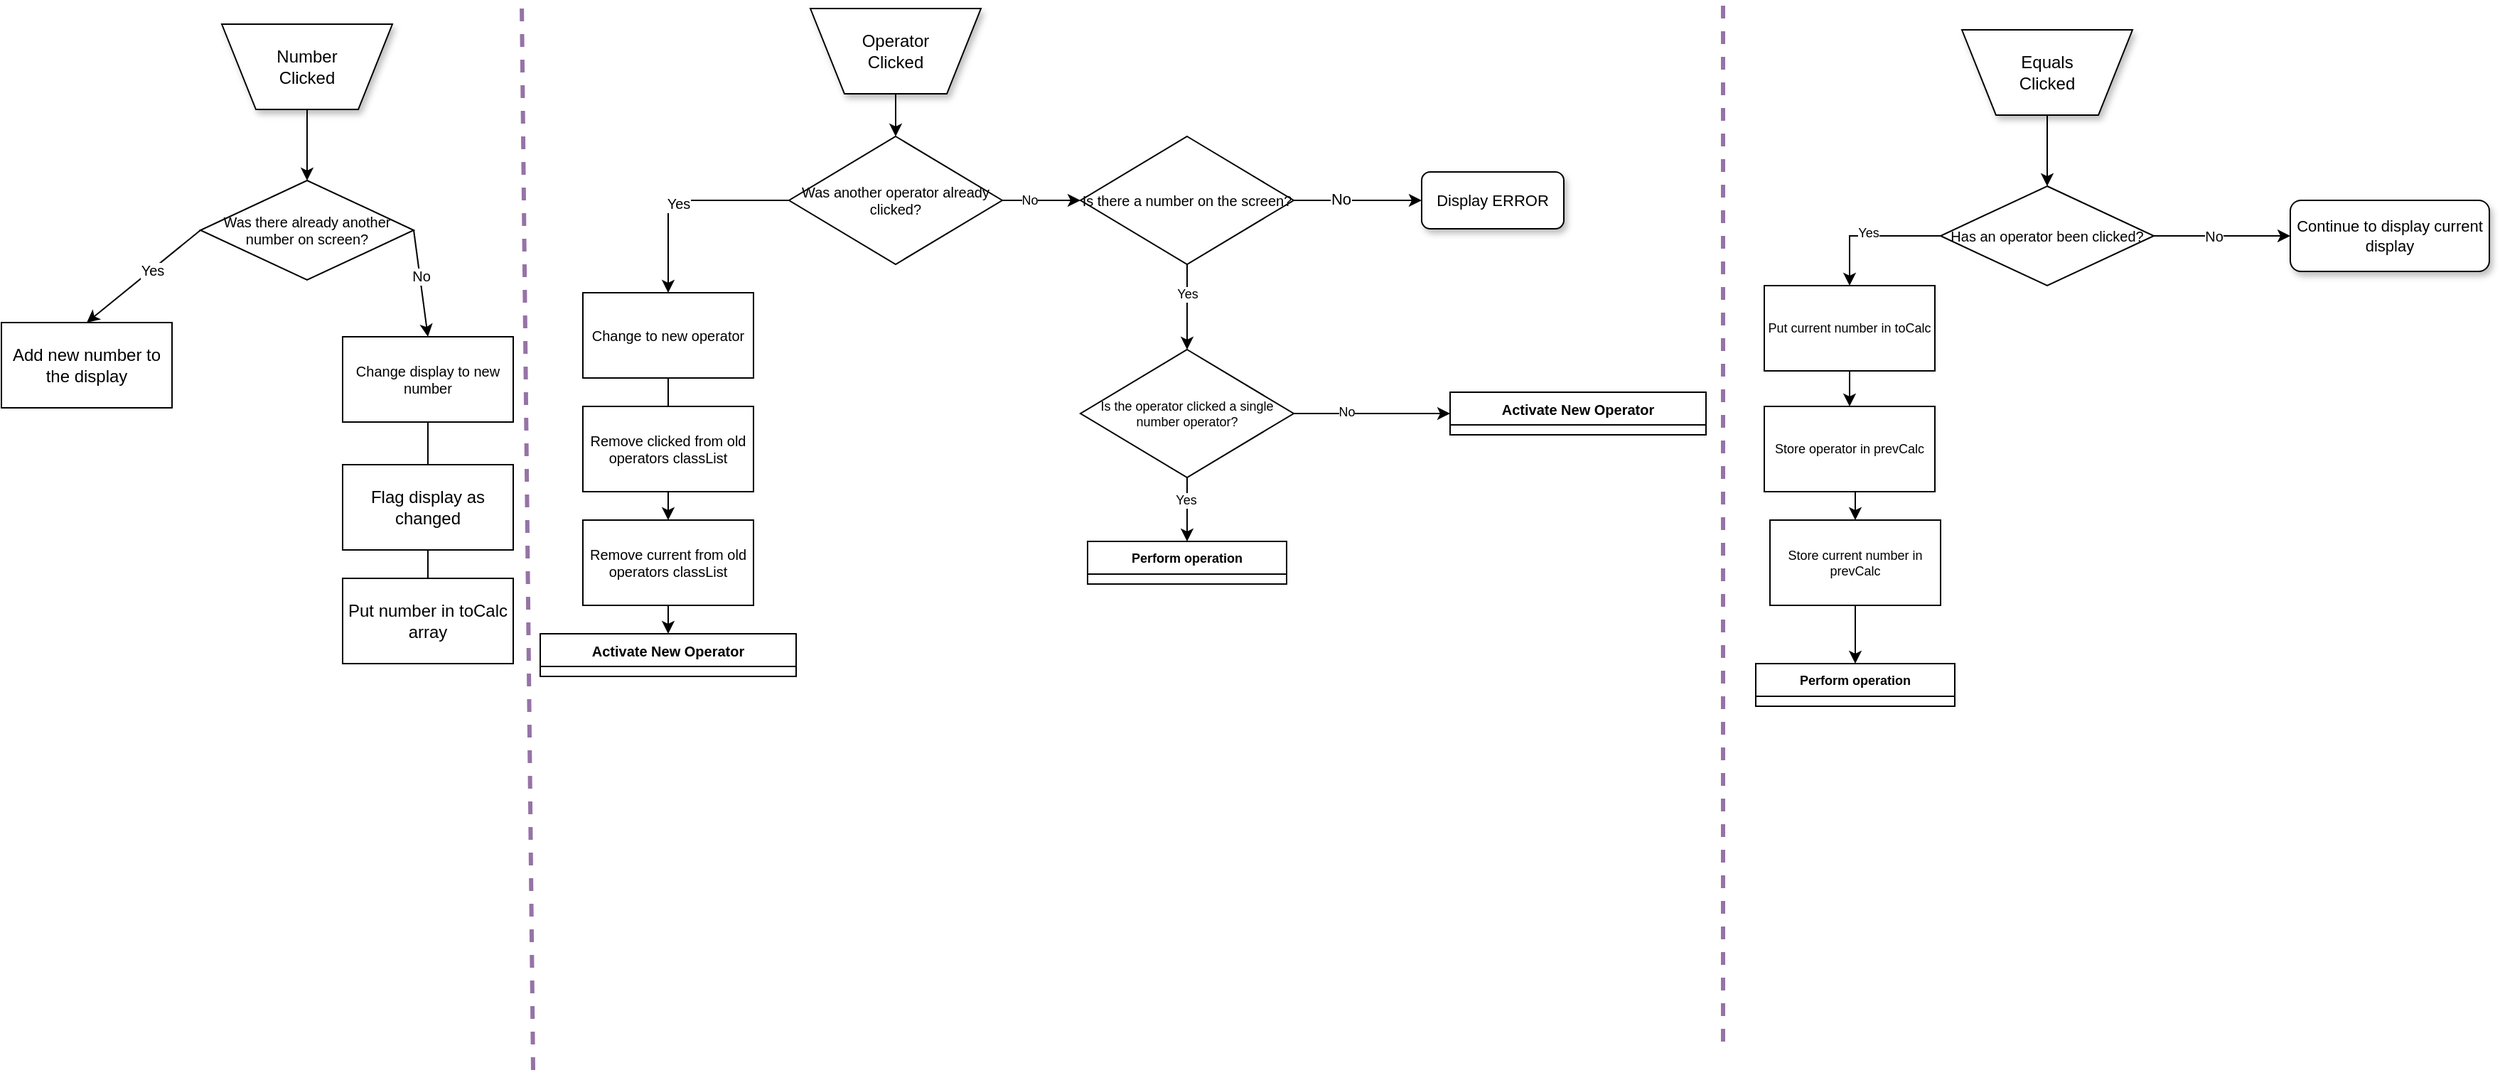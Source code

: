 <mxfile version="20.7.4" type="github">
  <diagram name="Page-1" id="edf60f1a-56cd-e834-aa8a-f176f3a09ee4">
    <mxGraphModel dx="2297" dy="2175" grid="1" gridSize="10" guides="1" tooltips="1" connect="1" arrows="1" fold="1" page="1" pageScale="1" pageWidth="1100" pageHeight="850" background="none" math="0" shadow="0">
      <root>
        <mxCell id="0" />
        <mxCell id="1" parent="0" />
        <mxCell id="Vs-fL6fA8awQTauuGviB-46" value="" style="group" vertex="1" connectable="0" parent="1">
          <mxGeometry x="20" y="11" width="360" height="450" as="geometry" />
        </mxCell>
        <mxCell id="VzjLReBIxwQ-Byek0vGd-2" value="&lt;div&gt;Number &lt;br&gt;&lt;/div&gt;&lt;div&gt;Clicked&lt;/div&gt;" style="shape=trapezoid;html=1;rounded=0;shadow=1;labelBackgroundColor=none;strokeWidth=1;fontFamily=Helvetica;fontSize=12;align=center;flipV=1;whiteSpace=wrap;" parent="Vs-fL6fA8awQTauuGviB-46" vertex="1">
          <mxGeometry x="155" width="120" height="60" as="geometry" />
        </mxCell>
        <mxCell id="VzjLReBIxwQ-Byek0vGd-3" value="Add new number to the display" style="rounded=0;whiteSpace=wrap;html=1;" parent="Vs-fL6fA8awQTauuGviB-46" vertex="1">
          <mxGeometry y="210" width="120" height="60" as="geometry" />
        </mxCell>
        <mxCell id="VzjLReBIxwQ-Byek0vGd-4" value="Flag display as changed" style="rounded=0;whiteSpace=wrap;html=1;fontFamily=Helvetica;fontSize=12;" parent="Vs-fL6fA8awQTauuGviB-46" vertex="1">
          <mxGeometry x="240" y="310" width="120" height="60" as="geometry" />
        </mxCell>
        <mxCell id="VzjLReBIxwQ-Byek0vGd-5" value="Put number in toCalc array" style="rounded=0;whiteSpace=wrap;html=1;fontFamily=Helvetica;fontSize=12;" parent="Vs-fL6fA8awQTauuGviB-46" vertex="1">
          <mxGeometry x="240" y="390" width="120" height="60" as="geometry" />
        </mxCell>
        <mxCell id="VzjLReBIxwQ-Byek0vGd-11" value="Was there already another number on screen?" style="rhombus;whiteSpace=wrap;html=1;fontFamily=Helvetica;fontSize=10;" parent="Vs-fL6fA8awQTauuGviB-46" vertex="1">
          <mxGeometry x="140" y="110" width="150" height="70" as="geometry" />
        </mxCell>
        <mxCell id="VzjLReBIxwQ-Byek0vGd-12" value="" style="endArrow=classic;html=1;rounded=0;fontFamily=Helvetica;fontSize=10;exitX=0.5;exitY=1;exitDx=0;exitDy=0;entryX=0.5;entryY=0;entryDx=0;entryDy=0;" parent="Vs-fL6fA8awQTauuGviB-46" source="VzjLReBIxwQ-Byek0vGd-2" target="VzjLReBIxwQ-Byek0vGd-11" edge="1">
          <mxGeometry width="50" height="50" relative="1" as="geometry">
            <mxPoint x="190" y="280" as="sourcePoint" />
            <mxPoint x="220" y="100" as="targetPoint" />
          </mxGeometry>
        </mxCell>
        <mxCell id="VzjLReBIxwQ-Byek0vGd-13" value="" style="endArrow=classic;html=1;rounded=0;fontFamily=Helvetica;fontSize=10;exitX=0;exitY=0.5;exitDx=0;exitDy=0;entryX=0.5;entryY=0;entryDx=0;entryDy=0;" parent="Vs-fL6fA8awQTauuGviB-46" source="VzjLReBIxwQ-Byek0vGd-11" target="VzjLReBIxwQ-Byek0vGd-3" edge="1">
          <mxGeometry width="50" height="50" relative="1" as="geometry">
            <mxPoint x="190" y="280" as="sourcePoint" />
            <mxPoint x="240" y="230" as="targetPoint" />
          </mxGeometry>
        </mxCell>
        <mxCell id="VzjLReBIxwQ-Byek0vGd-14" value="Yes" style="edgeLabel;html=1;align=center;verticalAlign=middle;resizable=0;points=[];fontSize=10;fontFamily=Helvetica;" parent="VzjLReBIxwQ-Byek0vGd-13" vertex="1" connectable="0">
          <mxGeometry x="-0.137" relative="1" as="geometry">
            <mxPoint as="offset" />
          </mxGeometry>
        </mxCell>
        <mxCell id="VzjLReBIxwQ-Byek0vGd-17" value="" style="endArrow=classic;html=1;rounded=0;fontFamily=Helvetica;fontSize=10;exitX=1;exitY=0.5;exitDx=0;exitDy=0;" parent="Vs-fL6fA8awQTauuGviB-46" source="VzjLReBIxwQ-Byek0vGd-11" edge="1">
          <mxGeometry width="50" height="50" relative="1" as="geometry">
            <mxPoint x="310" y="205" as="sourcePoint" />
            <mxPoint x="300" y="220" as="targetPoint" />
          </mxGeometry>
        </mxCell>
        <mxCell id="VzjLReBIxwQ-Byek0vGd-18" value="No" style="edgeLabel;html=1;align=center;verticalAlign=middle;resizable=0;points=[];fontSize=10;fontFamily=Helvetica;" parent="VzjLReBIxwQ-Byek0vGd-17" vertex="1" connectable="0">
          <mxGeometry x="-0.137" relative="1" as="geometry">
            <mxPoint as="offset" />
          </mxGeometry>
        </mxCell>
        <mxCell id="VzjLReBIxwQ-Byek0vGd-19" value="Change display to new number" style="rounded=0;whiteSpace=wrap;html=1;fontFamily=Helvetica;fontSize=10;" parent="Vs-fL6fA8awQTauuGviB-46" vertex="1">
          <mxGeometry x="240" y="220" width="120" height="60" as="geometry" />
        </mxCell>
        <mxCell id="VzjLReBIxwQ-Byek0vGd-20" value="" style="endArrow=none;html=1;rounded=0;fontFamily=Helvetica;fontSize=10;entryX=0.5;entryY=1;entryDx=0;entryDy=0;exitX=0.5;exitY=0;exitDx=0;exitDy=0;" parent="Vs-fL6fA8awQTauuGviB-46" source="VzjLReBIxwQ-Byek0vGd-4" target="VzjLReBIxwQ-Byek0vGd-19" edge="1">
          <mxGeometry width="50" height="50" relative="1" as="geometry">
            <mxPoint x="140" y="300" as="sourcePoint" />
            <mxPoint x="190" y="250" as="targetPoint" />
          </mxGeometry>
        </mxCell>
        <mxCell id="VzjLReBIxwQ-Byek0vGd-21" value="" style="endArrow=none;html=1;rounded=0;fontFamily=Helvetica;fontSize=10;entryX=0.5;entryY=1;entryDx=0;entryDy=0;exitX=0.5;exitY=0;exitDx=0;exitDy=0;" parent="Vs-fL6fA8awQTauuGviB-46" source="VzjLReBIxwQ-Byek0vGd-5" target="VzjLReBIxwQ-Byek0vGd-4" edge="1">
          <mxGeometry width="50" height="50" relative="1" as="geometry">
            <mxPoint x="140" y="300" as="sourcePoint" />
            <mxPoint x="190" y="250" as="targetPoint" />
          </mxGeometry>
        </mxCell>
        <mxCell id="Vs-fL6fA8awQTauuGviB-47" value="" style="endArrow=none;dashed=1;html=1;rounded=0;fontFamily=Helvetica;fontSize=9;fillColor=#e1d5e7;strokeColor=#9673a6;strokeWidth=3;" edge="1" parent="1">
          <mxGeometry width="50" height="50" relative="1" as="geometry">
            <mxPoint x="394" y="747" as="sourcePoint" />
            <mxPoint x="386" y="-4" as="targetPoint" />
          </mxGeometry>
        </mxCell>
        <mxCell id="Vs-fL6fA8awQTauuGviB-49" value="" style="endArrow=none;dashed=1;html=1;rounded=0;fontFamily=Helvetica;fontSize=9;fillColor=#e1d5e7;strokeColor=#9673a6;strokeWidth=3;" edge="1" parent="1">
          <mxGeometry width="50" height="50" relative="1" as="geometry">
            <mxPoint x="1231" y="727" as="sourcePoint" />
            <mxPoint x="1231" y="-3" as="targetPoint" />
          </mxGeometry>
        </mxCell>
        <mxCell id="Vs-fL6fA8awQTauuGviB-51" value="&lt;div&gt;Equals &lt;br&gt;&lt;/div&gt;&lt;div&gt;Clicked&lt;/div&gt;" style="shape=trapezoid;html=1;rounded=0;shadow=1;labelBackgroundColor=none;strokeWidth=1;fontFamily=Helvetica;fontSize=12;align=center;flipV=1;whiteSpace=wrap;" vertex="1" parent="1">
          <mxGeometry x="1399" y="15" width="120" height="60" as="geometry" />
        </mxCell>
        <mxCell id="Vs-fL6fA8awQTauuGviB-106" style="edgeStyle=orthogonalEdgeStyle;rounded=0;orthogonalLoop=1;jettySize=auto;html=1;exitX=0;exitY=0.5;exitDx=0;exitDy=0;entryX=0.5;entryY=0;entryDx=0;entryDy=0;strokeWidth=1;fontFamily=Helvetica;fontSize=9;" edge="1" parent="1" source="Vs-fL6fA8awQTauuGviB-55" target="Vs-fL6fA8awQTauuGviB-105">
          <mxGeometry relative="1" as="geometry" />
        </mxCell>
        <mxCell id="Vs-fL6fA8awQTauuGviB-107" value="Yes" style="edgeLabel;html=1;align=center;verticalAlign=middle;resizable=0;points=[];fontSize=9;fontFamily=Helvetica;" vertex="1" connectable="0" parent="Vs-fL6fA8awQTauuGviB-106">
          <mxGeometry x="0.03" y="-2" relative="1" as="geometry">
            <mxPoint as="offset" />
          </mxGeometry>
        </mxCell>
        <mxCell id="Vs-fL6fA8awQTauuGviB-55" value="Has an operator been clicked?" style="rhombus;whiteSpace=wrap;html=1;fontFamily=Helvetica;fontSize=10;" vertex="1" parent="1">
          <mxGeometry x="1384" y="125" width="150" height="70" as="geometry" />
        </mxCell>
        <mxCell id="Vs-fL6fA8awQTauuGviB-56" value="" style="endArrow=classic;html=1;rounded=0;fontFamily=Helvetica;fontSize=10;exitX=0.5;exitY=1;exitDx=0;exitDy=0;entryX=0.5;entryY=0;entryDx=0;entryDy=0;" edge="1" parent="1" source="Vs-fL6fA8awQTauuGviB-51" target="Vs-fL6fA8awQTauuGviB-55">
          <mxGeometry width="50" height="50" relative="1" as="geometry">
            <mxPoint x="1434" y="295" as="sourcePoint" />
            <mxPoint x="1464" y="115" as="targetPoint" />
          </mxGeometry>
        </mxCell>
        <mxCell id="Vs-fL6fA8awQTauuGviB-59" value="" style="endArrow=classic;html=1;rounded=0;fontFamily=Helvetica;fontSize=10;exitX=1;exitY=0.5;exitDx=0;exitDy=0;entryX=0;entryY=0.5;entryDx=0;entryDy=0;" edge="1" parent="1" source="Vs-fL6fA8awQTauuGviB-55" target="Vs-fL6fA8awQTauuGviB-104">
          <mxGeometry width="50" height="50" relative="1" as="geometry">
            <mxPoint x="1554" y="220" as="sourcePoint" />
            <mxPoint x="1610" y="160" as="targetPoint" />
          </mxGeometry>
        </mxCell>
        <mxCell id="Vs-fL6fA8awQTauuGviB-60" value="No" style="edgeLabel;html=1;align=center;verticalAlign=middle;resizable=0;points=[];fontSize=10;fontFamily=Helvetica;" vertex="1" connectable="0" parent="Vs-fL6fA8awQTauuGviB-59">
          <mxGeometry x="-0.137" relative="1" as="geometry">
            <mxPoint as="offset" />
          </mxGeometry>
        </mxCell>
        <mxCell id="VzjLReBIxwQ-Byek0vGd-7" value="&lt;div&gt;Operator&lt;br&gt;&lt;/div&gt;&lt;div&gt;Clicked&lt;/div&gt;" style="shape=trapezoid;html=1;rounded=0;shadow=1;labelBackgroundColor=none;strokeWidth=1;fontFamily=Helvetica;fontSize=12;align=center;flipV=1;whiteSpace=wrap;" parent="1" vertex="1">
          <mxGeometry x="589" width="120" height="60" as="geometry" />
        </mxCell>
        <mxCell id="Vs-fL6fA8awQTauuGviB-2" value="Was another operator already clicked?" style="rhombus;whiteSpace=wrap;html=1;fontFamily=Helvetica;fontSize=10;" vertex="1" parent="1">
          <mxGeometry x="574" y="90" width="150" height="90" as="geometry" />
        </mxCell>
        <mxCell id="Vs-fL6fA8awQTauuGviB-27" style="edgeStyle=orthogonalEdgeStyle;rounded=0;orthogonalLoop=1;jettySize=auto;html=1;exitX=0.5;exitY=1;exitDx=0;exitDy=0;entryX=0.5;entryY=0;entryDx=0;entryDy=0;fontFamily=Helvetica;fontSize=11;" edge="1" parent="1" source="VzjLReBIxwQ-Byek0vGd-7" target="Vs-fL6fA8awQTauuGviB-2">
          <mxGeometry relative="1" as="geometry" />
        </mxCell>
        <mxCell id="Vs-fL6fA8awQTauuGviB-3" value="Change to new operator" style="rounded=0;whiteSpace=wrap;html=1;fontFamily=Helvetica;fontSize=10;" vertex="1" parent="1">
          <mxGeometry x="429" y="200" width="120" height="60" as="geometry" />
        </mxCell>
        <mxCell id="Vs-fL6fA8awQTauuGviB-4" style="edgeStyle=orthogonalEdgeStyle;rounded=0;orthogonalLoop=1;jettySize=auto;html=1;exitX=0;exitY=0.5;exitDx=0;exitDy=0;entryX=0.5;entryY=0;entryDx=0;entryDy=0;fontFamily=Helvetica;fontSize=10;" edge="1" parent="1" source="Vs-fL6fA8awQTauuGviB-2" target="Vs-fL6fA8awQTauuGviB-3">
          <mxGeometry relative="1" as="geometry" />
        </mxCell>
        <mxCell id="Vs-fL6fA8awQTauuGviB-5" value="Yes" style="edgeLabel;html=1;align=center;verticalAlign=middle;resizable=0;points=[];fontSize=10;fontFamily=Helvetica;" vertex="1" connectable="0" parent="Vs-fL6fA8awQTauuGviB-4">
          <mxGeometry x="0.04" y="2" relative="1" as="geometry">
            <mxPoint as="offset" />
          </mxGeometry>
        </mxCell>
        <mxCell id="Vs-fL6fA8awQTauuGviB-6" value="Remove clicked from old operators classList" style="rounded=0;whiteSpace=wrap;html=1;fontFamily=Helvetica;fontSize=10;" vertex="1" parent="1">
          <mxGeometry x="429" y="280" width="120" height="60" as="geometry" />
        </mxCell>
        <mxCell id="Vs-fL6fA8awQTauuGviB-9" value="Remove current from old operators classList" style="rounded=0;whiteSpace=wrap;html=1;fontFamily=Helvetica;fontSize=10;" vertex="1" parent="1">
          <mxGeometry x="429" y="360" width="120" height="60" as="geometry" />
        </mxCell>
        <mxCell id="Vs-fL6fA8awQTauuGviB-13" style="edgeStyle=orthogonalEdgeStyle;rounded=0;orthogonalLoop=1;jettySize=auto;html=1;exitX=0.5;exitY=1;exitDx=0;exitDy=0;entryX=0.5;entryY=0;entryDx=0;entryDy=0;fontFamily=Helvetica;fontSize=10;" edge="1" parent="1" source="Vs-fL6fA8awQTauuGviB-6" target="Vs-fL6fA8awQTauuGviB-9">
          <mxGeometry relative="1" as="geometry" />
        </mxCell>
        <mxCell id="Vs-fL6fA8awQTauuGviB-10" value="Activate New Operator" style="swimlane;whiteSpace=wrap;html=1;fontFamily=Helvetica;fontSize=10;" vertex="1" collapsed="1" parent="1">
          <mxGeometry x="399" y="440" width="180" height="30" as="geometry">
            <mxRectangle x="870" y="270" width="200" height="370" as="alternateBounds" />
          </mxGeometry>
        </mxCell>
        <mxCell id="VzjLReBIxwQ-Byek0vGd-8" value="Highlight operator button" style="rounded=0;whiteSpace=wrap;html=1;fontFamily=Helvetica;fontSize=12;" parent="Vs-fL6fA8awQTauuGviB-10" vertex="1">
          <mxGeometry x="40" y="40" width="120" height="60" as="geometry" />
        </mxCell>
        <mxCell id="VzjLReBIxwQ-Byek0vGd-9" value="Add clicked to classList" style="rounded=0;whiteSpace=wrap;html=1;fontFamily=Helvetica;fontSize=12;" parent="Vs-fL6fA8awQTauuGviB-10" vertex="1">
          <mxGeometry x="40" y="120" width="120" height="60" as="geometry" />
        </mxCell>
        <mxCell id="VzjLReBIxwQ-Byek0vGd-10" value="Add current to classList?" style="rounded=0;whiteSpace=wrap;html=1;fontFamily=Helvetica;fontSize=12;" parent="Vs-fL6fA8awQTauuGviB-10" vertex="1">
          <mxGeometry x="40" y="190" width="120" height="60" as="geometry" />
        </mxCell>
        <mxCell id="Vs-fL6fA8awQTauuGviB-11" value="Put operator in toCalc array" style="rounded=0;whiteSpace=wrap;html=1;fontFamily=Helvetica;fontSize=12;" vertex="1" parent="Vs-fL6fA8awQTauuGviB-10">
          <mxGeometry x="40" y="260" width="120" height="60" as="geometry" />
        </mxCell>
        <mxCell id="Vs-fL6fA8awQTauuGviB-14" style="edgeStyle=orthogonalEdgeStyle;rounded=0;orthogonalLoop=1;jettySize=auto;html=1;exitX=0.5;exitY=1;exitDx=0;exitDy=0;entryX=0.5;entryY=0;entryDx=0;entryDy=0;fontFamily=Helvetica;fontSize=10;" edge="1" parent="1" source="Vs-fL6fA8awQTauuGviB-9" target="Vs-fL6fA8awQTauuGviB-10">
          <mxGeometry relative="1" as="geometry" />
        </mxCell>
        <mxCell id="Vs-fL6fA8awQTauuGviB-12" value="" style="endArrow=none;html=1;rounded=0;fontFamily=Helvetica;fontSize=10;entryX=0.5;entryY=1;entryDx=0;entryDy=0;" edge="1" parent="1" source="Vs-fL6fA8awQTauuGviB-6" target="Vs-fL6fA8awQTauuGviB-3">
          <mxGeometry width="50" height="50" relative="1" as="geometry">
            <mxPoint x="369" y="320" as="sourcePoint" />
            <mxPoint x="419" y="270" as="targetPoint" />
          </mxGeometry>
        </mxCell>
        <mxCell id="Vs-fL6fA8awQTauuGviB-15" value="Is there a number on the screen?" style="rhombus;whiteSpace=wrap;html=1;fontFamily=Helvetica;fontSize=10;" vertex="1" parent="1">
          <mxGeometry x="779" y="90" width="150" height="90" as="geometry" />
        </mxCell>
        <mxCell id="Vs-fL6fA8awQTauuGviB-30" style="edgeStyle=orthogonalEdgeStyle;rounded=0;orthogonalLoop=1;jettySize=auto;html=1;exitX=1;exitY=0.5;exitDx=0;exitDy=0;fontFamily=Helvetica;fontSize=9;movable=1;resizable=1;rotatable=1;deletable=1;editable=1;connectable=1;entryX=0;entryY=0.5;entryDx=0;entryDy=0;" edge="1" parent="1" source="Vs-fL6fA8awQTauuGviB-2" target="Vs-fL6fA8awQTauuGviB-15">
          <mxGeometry relative="1" as="geometry">
            <mxPoint x="749" y="160" as="targetPoint" />
          </mxGeometry>
        </mxCell>
        <mxCell id="Vs-fL6fA8awQTauuGviB-31" value="No" style="edgeLabel;html=1;align=center;verticalAlign=middle;resizable=0;points=[];fontSize=9;fontFamily=Helvetica;" vertex="1" connectable="0" parent="Vs-fL6fA8awQTauuGviB-30">
          <mxGeometry x="-0.333" relative="1" as="geometry">
            <mxPoint as="offset" />
          </mxGeometry>
        </mxCell>
        <mxCell id="Vs-fL6fA8awQTauuGviB-18" value="Display ERROR" style="rounded=1;whiteSpace=wrap;html=1;shadow=1;labelBackgroundColor=none;strokeWidth=1;fontFamily=Helvetica;fontSize=11;align=center;" vertex="1" parent="1">
          <mxGeometry x="1019" y="115" width="100" height="40" as="geometry" />
        </mxCell>
        <mxCell id="Vs-fL6fA8awQTauuGviB-19" style="edgeStyle=orthogonalEdgeStyle;rounded=0;orthogonalLoop=1;jettySize=auto;html=1;exitX=1;exitY=0.5;exitDx=0;exitDy=0;entryX=0;entryY=0.5;entryDx=0;entryDy=0;fontFamily=Helvetica;fontSize=11;" edge="1" parent="1" source="Vs-fL6fA8awQTauuGviB-15" target="Vs-fL6fA8awQTauuGviB-18">
          <mxGeometry relative="1" as="geometry" />
        </mxCell>
        <mxCell id="Vs-fL6fA8awQTauuGviB-20" value="No" style="edgeLabel;html=1;align=center;verticalAlign=middle;resizable=0;points=[];fontSize=11;fontFamily=Helvetica;" vertex="1" connectable="0" parent="Vs-fL6fA8awQTauuGviB-19">
          <mxGeometry x="-0.277" relative="1" as="geometry">
            <mxPoint y="-1" as="offset" />
          </mxGeometry>
        </mxCell>
        <mxCell id="Vs-fL6fA8awQTauuGviB-21" value="Activate New Operator" style="swimlane;whiteSpace=wrap;html=1;fontFamily=Helvetica;fontSize=10;" vertex="1" collapsed="1" parent="1">
          <mxGeometry x="1039" y="270" width="180" height="30" as="geometry">
            <mxRectangle x="1270" y="280" width="200" height="370" as="alternateBounds" />
          </mxGeometry>
        </mxCell>
        <mxCell id="Vs-fL6fA8awQTauuGviB-22" value="Highlight operator button" style="rounded=0;whiteSpace=wrap;html=1;fontFamily=Helvetica;fontSize=12;" vertex="1" parent="Vs-fL6fA8awQTauuGviB-21">
          <mxGeometry x="40" y="40" width="120" height="60" as="geometry" />
        </mxCell>
        <mxCell id="Vs-fL6fA8awQTauuGviB-23" value="Add clicked to classList" style="rounded=0;whiteSpace=wrap;html=1;fontFamily=Helvetica;fontSize=12;" vertex="1" parent="Vs-fL6fA8awQTauuGviB-21">
          <mxGeometry x="40" y="120" width="120" height="60" as="geometry" />
        </mxCell>
        <mxCell id="Vs-fL6fA8awQTauuGviB-24" value="Add current to classList?" style="rounded=0;whiteSpace=wrap;html=1;fontFamily=Helvetica;fontSize=12;" vertex="1" parent="Vs-fL6fA8awQTauuGviB-21">
          <mxGeometry x="40" y="190" width="120" height="60" as="geometry" />
        </mxCell>
        <mxCell id="Vs-fL6fA8awQTauuGviB-25" value="Put operator in toCalc array" style="rounded=0;whiteSpace=wrap;html=1;fontFamily=Helvetica;fontSize=12;" vertex="1" parent="Vs-fL6fA8awQTauuGviB-21">
          <mxGeometry x="40" y="260" width="120" height="60" as="geometry" />
        </mxCell>
        <mxCell id="Vs-fL6fA8awQTauuGviB-43" style="edgeStyle=orthogonalEdgeStyle;rounded=0;orthogonalLoop=1;jettySize=auto;html=1;exitX=1;exitY=0.5;exitDx=0;exitDy=0;entryX=0;entryY=0.5;entryDx=0;entryDy=0;fontFamily=Helvetica;fontSize=9;" edge="1" parent="1" source="Vs-fL6fA8awQTauuGviB-29" target="Vs-fL6fA8awQTauuGviB-21">
          <mxGeometry relative="1" as="geometry" />
        </mxCell>
        <mxCell id="Vs-fL6fA8awQTauuGviB-44" value="No" style="edgeLabel;html=1;align=center;verticalAlign=middle;resizable=0;points=[];fontSize=9;fontFamily=Helvetica;" vertex="1" connectable="0" parent="Vs-fL6fA8awQTauuGviB-43">
          <mxGeometry x="-0.327" y="1" relative="1" as="geometry">
            <mxPoint as="offset" />
          </mxGeometry>
        </mxCell>
        <mxCell id="Vs-fL6fA8awQTauuGviB-29" value="Is the operator clicked a single number operator?" style="rhombus;whiteSpace=wrap;html=1;fontFamily=Helvetica;fontSize=9;" vertex="1" parent="1">
          <mxGeometry x="779" y="240" width="150" height="90" as="geometry" />
        </mxCell>
        <mxCell id="Vs-fL6fA8awQTauuGviB-26" style="edgeStyle=orthogonalEdgeStyle;rounded=0;orthogonalLoop=1;jettySize=auto;html=1;exitX=0.5;exitY=1;exitDx=0;exitDy=0;fontFamily=Helvetica;fontSize=11;entryX=0.5;entryY=0;entryDx=0;entryDy=0;" edge="1" parent="1" source="Vs-fL6fA8awQTauuGviB-15" target="Vs-fL6fA8awQTauuGviB-29">
          <mxGeometry relative="1" as="geometry">
            <mxPoint x="939" y="240" as="targetPoint" />
          </mxGeometry>
        </mxCell>
        <mxCell id="Vs-fL6fA8awQTauuGviB-34" value="Yes" style="edgeLabel;html=1;align=center;verticalAlign=middle;resizable=0;points=[];fontSize=9;fontFamily=Helvetica;" vertex="1" connectable="0" parent="Vs-fL6fA8awQTauuGviB-26">
          <mxGeometry x="-0.314" relative="1" as="geometry">
            <mxPoint as="offset" />
          </mxGeometry>
        </mxCell>
        <mxCell id="Vs-fL6fA8awQTauuGviB-35" value="Perform operation" style="swimlane;whiteSpace=wrap;html=1;fontFamily=Helvetica;fontSize=9;" vertex="1" collapsed="1" parent="1">
          <mxGeometry x="784" y="375" width="140" height="30" as="geometry">
            <mxRectangle x="985" y="380" width="195" height="320" as="alternateBounds" />
          </mxGeometry>
        </mxCell>
        <mxCell id="Vs-fL6fA8awQTauuGviB-38" value="Send number and operator to calculate" style="rounded=0;whiteSpace=wrap;html=1;fontFamily=Helvetica;fontSize=9;" vertex="1" parent="Vs-fL6fA8awQTauuGviB-35">
          <mxGeometry x="40" y="30" width="120" height="60" as="geometry" />
        </mxCell>
        <mxCell id="Vs-fL6fA8awQTauuGviB-40" value="Display answer on screen" style="rounded=0;whiteSpace=wrap;html=1;fontFamily=Helvetica;fontSize=9;" vertex="1" parent="Vs-fL6fA8awQTauuGviB-35">
          <mxGeometry x="40" y="100" width="120" height="60" as="geometry" />
        </mxCell>
        <mxCell id="Vs-fL6fA8awQTauuGviB-41" value="Add answer to toCalc" style="rounded=0;whiteSpace=wrap;html=1;fontFamily=Helvetica;fontSize=9;" vertex="1" parent="Vs-fL6fA8awQTauuGviB-35">
          <mxGeometry x="40" y="240" width="120" height="60" as="geometry" />
        </mxCell>
        <mxCell id="Vs-fL6fA8awQTauuGviB-42" value="Clear toCalc" style="rounded=0;whiteSpace=wrap;html=1;fontFamily=Helvetica;fontSize=9;" vertex="1" parent="Vs-fL6fA8awQTauuGviB-35">
          <mxGeometry x="40" y="170" width="120" height="60" as="geometry" />
        </mxCell>
        <mxCell id="Vs-fL6fA8awQTauuGviB-36" style="edgeStyle=orthogonalEdgeStyle;rounded=0;orthogonalLoop=1;jettySize=auto;html=1;exitX=0.5;exitY=1;exitDx=0;exitDy=0;entryX=0.5;entryY=0;entryDx=0;entryDy=0;fontFamily=Helvetica;fontSize=9;" edge="1" parent="1" source="Vs-fL6fA8awQTauuGviB-29" target="Vs-fL6fA8awQTauuGviB-35">
          <mxGeometry relative="1" as="geometry" />
        </mxCell>
        <mxCell id="Vs-fL6fA8awQTauuGviB-45" value="Yes" style="edgeLabel;html=1;align=center;verticalAlign=middle;resizable=0;points=[];fontSize=9;fontFamily=Helvetica;" vertex="1" connectable="0" parent="Vs-fL6fA8awQTauuGviB-36">
          <mxGeometry x="-0.316" y="-1" relative="1" as="geometry">
            <mxPoint as="offset" />
          </mxGeometry>
        </mxCell>
        <mxCell id="Vs-fL6fA8awQTauuGviB-104" value="Continue to display current display" style="rounded=1;whiteSpace=wrap;html=1;shadow=1;labelBackgroundColor=none;strokeWidth=1;fontFamily=Helvetica;fontSize=11;align=center;" vertex="1" parent="1">
          <mxGeometry x="1630" y="135" width="140" height="50" as="geometry" />
        </mxCell>
        <mxCell id="Vs-fL6fA8awQTauuGviB-115" style="edgeStyle=orthogonalEdgeStyle;rounded=0;orthogonalLoop=1;jettySize=auto;html=1;exitX=0.5;exitY=1;exitDx=0;exitDy=0;entryX=0.5;entryY=0;entryDx=0;entryDy=0;strokeWidth=1;fontFamily=Helvetica;fontSize=9;" edge="1" parent="1" source="Vs-fL6fA8awQTauuGviB-105" target="Vs-fL6fA8awQTauuGviB-108">
          <mxGeometry relative="1" as="geometry" />
        </mxCell>
        <mxCell id="Vs-fL6fA8awQTauuGviB-105" value="Put current number in toCalc" style="rounded=0;whiteSpace=wrap;html=1;fontFamily=Helvetica;fontSize=9;" vertex="1" parent="1">
          <mxGeometry x="1260" y="195" width="120" height="60" as="geometry" />
        </mxCell>
        <mxCell id="Vs-fL6fA8awQTauuGviB-116" style="edgeStyle=orthogonalEdgeStyle;rounded=0;orthogonalLoop=1;jettySize=auto;html=1;exitX=0.5;exitY=1;exitDx=0;exitDy=0;entryX=0.5;entryY=0;entryDx=0;entryDy=0;strokeWidth=1;fontFamily=Helvetica;fontSize=9;" edge="1" parent="1" source="Vs-fL6fA8awQTauuGviB-108" target="Vs-fL6fA8awQTauuGviB-109">
          <mxGeometry relative="1" as="geometry" />
        </mxCell>
        <mxCell id="Vs-fL6fA8awQTauuGviB-108" value="Store operator in prevCalc" style="rounded=0;whiteSpace=wrap;html=1;fontFamily=Helvetica;fontSize=9;" vertex="1" parent="1">
          <mxGeometry x="1260" y="280" width="120" height="60" as="geometry" />
        </mxCell>
        <mxCell id="Vs-fL6fA8awQTauuGviB-117" style="edgeStyle=orthogonalEdgeStyle;rounded=0;orthogonalLoop=1;jettySize=auto;html=1;exitX=0.5;exitY=1;exitDx=0;exitDy=0;strokeWidth=1;fontFamily=Helvetica;fontSize=9;" edge="1" parent="1" source="Vs-fL6fA8awQTauuGviB-109" target="Vs-fL6fA8awQTauuGviB-110">
          <mxGeometry relative="1" as="geometry" />
        </mxCell>
        <mxCell id="Vs-fL6fA8awQTauuGviB-109" value="Store current number in prevCalc" style="rounded=0;whiteSpace=wrap;html=1;fontFamily=Helvetica;fontSize=9;" vertex="1" parent="1">
          <mxGeometry x="1264" y="360" width="120" height="60" as="geometry" />
        </mxCell>
        <mxCell id="Vs-fL6fA8awQTauuGviB-110" value="Perform operation" style="swimlane;whiteSpace=wrap;html=1;fontFamily=Helvetica;fontSize=9;" vertex="1" collapsed="1" parent="1">
          <mxGeometry x="1254" y="461" width="140" height="30" as="geometry">
            <mxRectangle x="1264" y="460" width="195" height="320" as="alternateBounds" />
          </mxGeometry>
        </mxCell>
        <mxCell id="Vs-fL6fA8awQTauuGviB-111" value="Send toCalc to operate" style="rounded=0;whiteSpace=wrap;html=1;fontFamily=Helvetica;fontSize=9;" vertex="1" parent="Vs-fL6fA8awQTauuGviB-110">
          <mxGeometry x="40" y="30" width="120" height="60" as="geometry" />
        </mxCell>
        <mxCell id="Vs-fL6fA8awQTauuGviB-112" value="Display answer on screen" style="rounded=0;whiteSpace=wrap;html=1;fontFamily=Helvetica;fontSize=9;" vertex="1" parent="Vs-fL6fA8awQTauuGviB-110">
          <mxGeometry x="40" y="100" width="120" height="60" as="geometry" />
        </mxCell>
        <mxCell id="Vs-fL6fA8awQTauuGviB-113" value="Add answer to first spot in prevCalc" style="rounded=0;whiteSpace=wrap;html=1;fontFamily=Helvetica;fontSize=9;" vertex="1" parent="Vs-fL6fA8awQTauuGviB-110">
          <mxGeometry x="40" y="240" width="120" height="60" as="geometry" />
        </mxCell>
        <mxCell id="Vs-fL6fA8awQTauuGviB-114" value="Clear toCalc" style="rounded=0;whiteSpace=wrap;html=1;fontFamily=Helvetica;fontSize=9;" vertex="1" parent="Vs-fL6fA8awQTauuGviB-110">
          <mxGeometry x="40" y="170" width="120" height="60" as="geometry" />
        </mxCell>
      </root>
    </mxGraphModel>
  </diagram>
</mxfile>
